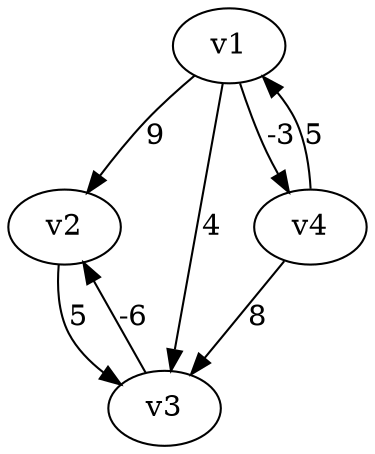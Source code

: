 digraph graph_07
{
v1
v2
v3
v4
v1 -> v2 [label="9"]
v1 -> v3 [label="4"]
v1 -> v4 [label="-3"]
v2 -> v3 [label="5"]
v3 -> v2 [label="-6"]
v4 -> v1 [label="5"]
v4 -> v3 [label="8"]
}
